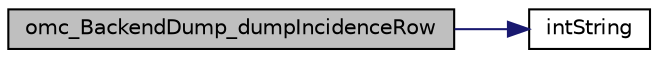 digraph "omc_BackendDump_dumpIncidenceRow"
{
  edge [fontname="Helvetica",fontsize="10",labelfontname="Helvetica",labelfontsize="10"];
  node [fontname="Helvetica",fontsize="10",shape=record];
  rankdir="LR";
  Node3216 [label="omc_BackendDump_dumpIncidenceRow",height=0.2,width=0.4,color="black", fillcolor="grey75", style="filled", fontcolor="black"];
  Node3216 -> Node3217 [color="midnightblue",fontsize="10",style="solid",fontname="Helvetica"];
  Node3217 [label="intString",height=0.2,width=0.4,color="black", fillcolor="white", style="filled",URL="$d2/d57/build_2include_2omc_2c_2meta_2meta__modelica__builtin_8h.html#a751bf2360cb3df6de97811998890b7ea"];
}
